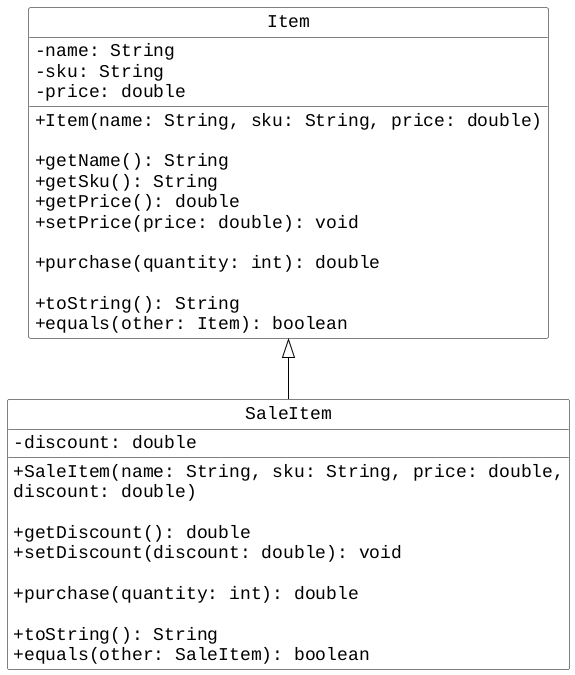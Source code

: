 @startuml
skinparam classbackgroundcolor #ffffff
skinparam classarrowcolor #000000
skinparam classdiamondbackgroundcolor #ffffff
skinparam classdiamondbordercolor #000000
skinparam classbordercolor #000000
skinparam classfontsize 18
skinparam classfontname "Liberation Mono"
skinparam classattributefontsize 18
skinparam classattributefontname "Liberation Mono"
skinparam classAttributeIconSize 0
hide circle

Item <|-- SaleItem

class Item {
    - name: String 
    - sku: String
    - price: double
    
    + Item(name: String, sku: String, price: double)
    
    + getName(): String 
    + getSku(): String
    + getPrice(): double
    + setPrice(price: double): void
    
    + purchase(quantity: int): double
    
    + toString(): String
    + equals(other: Item): boolean
}

class SaleItem {
    - discount: double
    
    + SaleItem(name: String, sku: String, price: double,
       discount: double)
    
    + getDiscount(): double
    + setDiscount(discount: double): void
    
    + purchase(quantity: int): double
    
    + toString(): String
    + equals(other: SaleItem): boolean
}


@enduml
